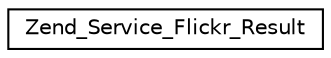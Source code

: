 digraph G
{
  edge [fontname="Helvetica",fontsize="10",labelfontname="Helvetica",labelfontsize="10"];
  node [fontname="Helvetica",fontsize="10",shape=record];
  rankdir="LR";
  Node1 [label="Zend_Service_Flickr_Result",height=0.2,width=0.4,color="black", fillcolor="white", style="filled",URL="$class_zend___service___flickr___result.html"];
}
